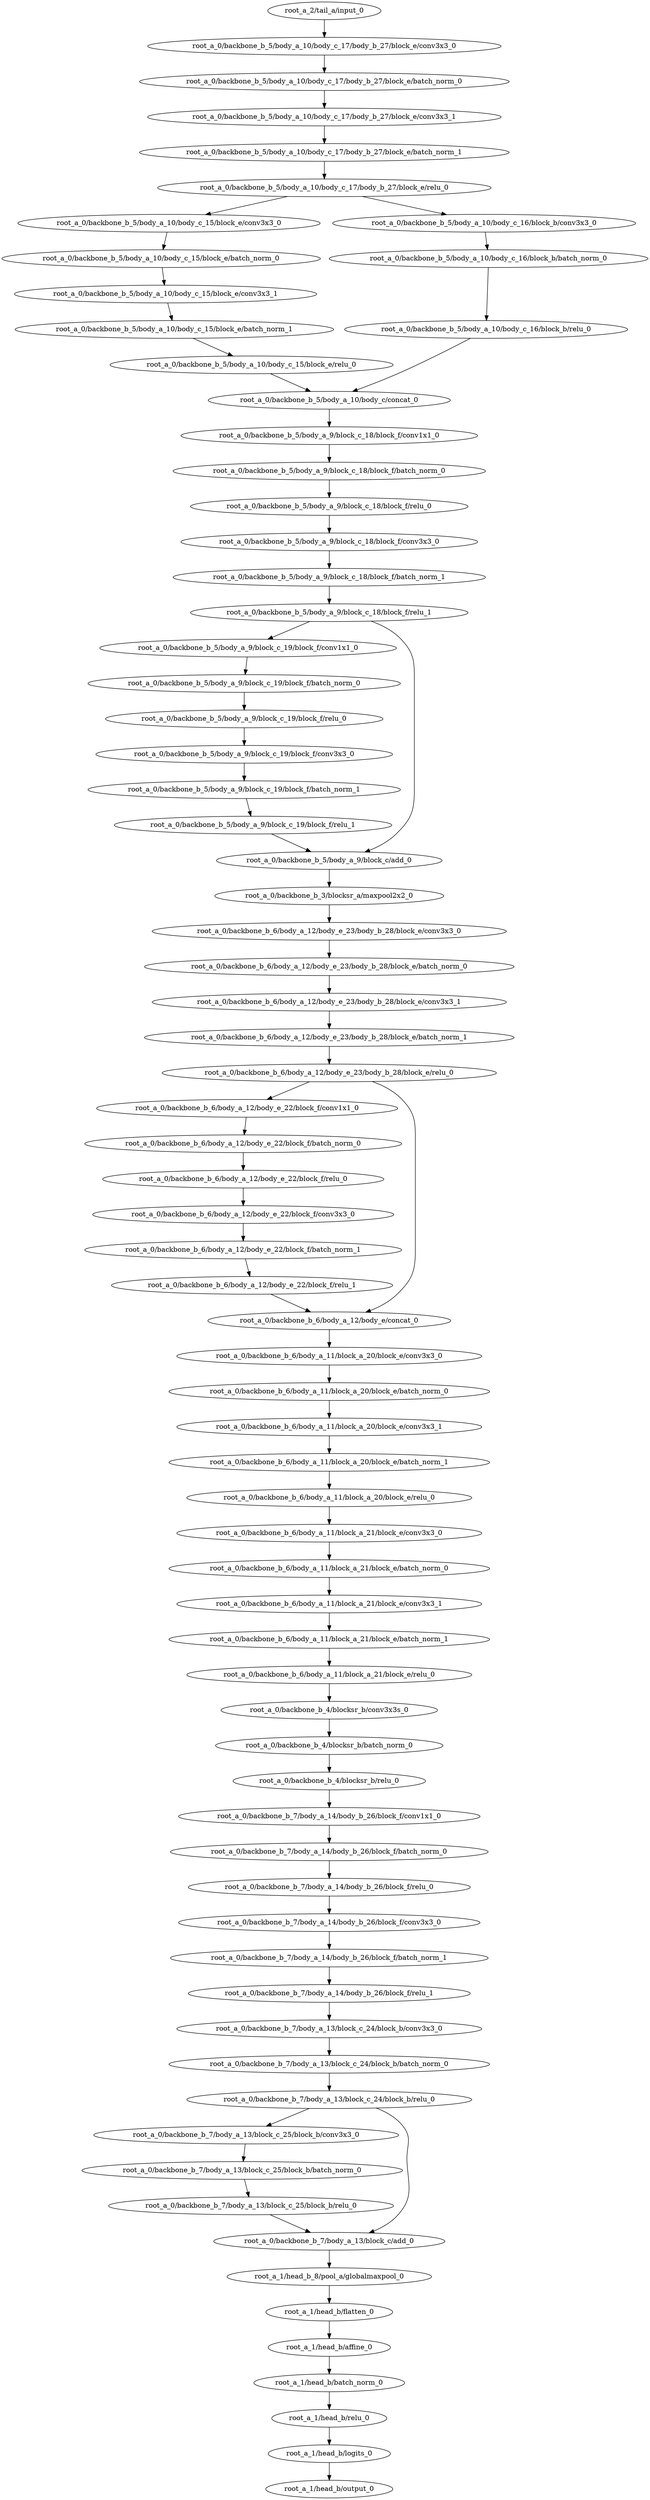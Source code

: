 digraph root_a {
	"root_a_2/tail_a/input_0"
	"root_a_0/backbone_b_5/body_a_10/body_c_17/body_b_27/block_e/conv3x3_0"
	"root_a_0/backbone_b_5/body_a_10/body_c_17/body_b_27/block_e/batch_norm_0"
	"root_a_0/backbone_b_5/body_a_10/body_c_17/body_b_27/block_e/conv3x3_1"
	"root_a_0/backbone_b_5/body_a_10/body_c_17/body_b_27/block_e/batch_norm_1"
	"root_a_0/backbone_b_5/body_a_10/body_c_17/body_b_27/block_e/relu_0"
	"root_a_0/backbone_b_5/body_a_10/body_c_15/block_e/conv3x3_0"
	"root_a_0/backbone_b_5/body_a_10/body_c_15/block_e/batch_norm_0"
	"root_a_0/backbone_b_5/body_a_10/body_c_15/block_e/conv3x3_1"
	"root_a_0/backbone_b_5/body_a_10/body_c_15/block_e/batch_norm_1"
	"root_a_0/backbone_b_5/body_a_10/body_c_15/block_e/relu_0"
	"root_a_0/backbone_b_5/body_a_10/body_c_16/block_b/conv3x3_0"
	"root_a_0/backbone_b_5/body_a_10/body_c_16/block_b/batch_norm_0"
	"root_a_0/backbone_b_5/body_a_10/body_c_16/block_b/relu_0"
	"root_a_0/backbone_b_5/body_a_10/body_c/concat_0"
	"root_a_0/backbone_b_5/body_a_9/block_c_18/block_f/conv1x1_0"
	"root_a_0/backbone_b_5/body_a_9/block_c_18/block_f/batch_norm_0"
	"root_a_0/backbone_b_5/body_a_9/block_c_18/block_f/relu_0"
	"root_a_0/backbone_b_5/body_a_9/block_c_18/block_f/conv3x3_0"
	"root_a_0/backbone_b_5/body_a_9/block_c_18/block_f/batch_norm_1"
	"root_a_0/backbone_b_5/body_a_9/block_c_18/block_f/relu_1"
	"root_a_0/backbone_b_5/body_a_9/block_c_19/block_f/conv1x1_0"
	"root_a_0/backbone_b_5/body_a_9/block_c_19/block_f/batch_norm_0"
	"root_a_0/backbone_b_5/body_a_9/block_c_19/block_f/relu_0"
	"root_a_0/backbone_b_5/body_a_9/block_c_19/block_f/conv3x3_0"
	"root_a_0/backbone_b_5/body_a_9/block_c_19/block_f/batch_norm_1"
	"root_a_0/backbone_b_5/body_a_9/block_c_19/block_f/relu_1"
	"root_a_0/backbone_b_5/body_a_9/block_c/add_0"
	"root_a_0/backbone_b_3/blocksr_a/maxpool2x2_0"
	"root_a_0/backbone_b_6/body_a_12/body_e_23/body_b_28/block_e/conv3x3_0"
	"root_a_0/backbone_b_6/body_a_12/body_e_23/body_b_28/block_e/batch_norm_0"
	"root_a_0/backbone_b_6/body_a_12/body_e_23/body_b_28/block_e/conv3x3_1"
	"root_a_0/backbone_b_6/body_a_12/body_e_23/body_b_28/block_e/batch_norm_1"
	"root_a_0/backbone_b_6/body_a_12/body_e_23/body_b_28/block_e/relu_0"
	"root_a_0/backbone_b_6/body_a_12/body_e_22/block_f/conv1x1_0"
	"root_a_0/backbone_b_6/body_a_12/body_e_22/block_f/batch_norm_0"
	"root_a_0/backbone_b_6/body_a_12/body_e_22/block_f/relu_0"
	"root_a_0/backbone_b_6/body_a_12/body_e_22/block_f/conv3x3_0"
	"root_a_0/backbone_b_6/body_a_12/body_e_22/block_f/batch_norm_1"
	"root_a_0/backbone_b_6/body_a_12/body_e_22/block_f/relu_1"
	"root_a_0/backbone_b_6/body_a_12/body_e/concat_0"
	"root_a_0/backbone_b_6/body_a_11/block_a_20/block_e/conv3x3_0"
	"root_a_0/backbone_b_6/body_a_11/block_a_20/block_e/batch_norm_0"
	"root_a_0/backbone_b_6/body_a_11/block_a_20/block_e/conv3x3_1"
	"root_a_0/backbone_b_6/body_a_11/block_a_20/block_e/batch_norm_1"
	"root_a_0/backbone_b_6/body_a_11/block_a_20/block_e/relu_0"
	"root_a_0/backbone_b_6/body_a_11/block_a_21/block_e/conv3x3_0"
	"root_a_0/backbone_b_6/body_a_11/block_a_21/block_e/batch_norm_0"
	"root_a_0/backbone_b_6/body_a_11/block_a_21/block_e/conv3x3_1"
	"root_a_0/backbone_b_6/body_a_11/block_a_21/block_e/batch_norm_1"
	"root_a_0/backbone_b_6/body_a_11/block_a_21/block_e/relu_0"
	"root_a_0/backbone_b_4/blocksr_b/conv3x3s_0"
	"root_a_0/backbone_b_4/blocksr_b/batch_norm_0"
	"root_a_0/backbone_b_4/blocksr_b/relu_0"
	"root_a_0/backbone_b_7/body_a_14/body_b_26/block_f/conv1x1_0"
	"root_a_0/backbone_b_7/body_a_14/body_b_26/block_f/batch_norm_0"
	"root_a_0/backbone_b_7/body_a_14/body_b_26/block_f/relu_0"
	"root_a_0/backbone_b_7/body_a_14/body_b_26/block_f/conv3x3_0"
	"root_a_0/backbone_b_7/body_a_14/body_b_26/block_f/batch_norm_1"
	"root_a_0/backbone_b_7/body_a_14/body_b_26/block_f/relu_1"
	"root_a_0/backbone_b_7/body_a_13/block_c_24/block_b/conv3x3_0"
	"root_a_0/backbone_b_7/body_a_13/block_c_24/block_b/batch_norm_0"
	"root_a_0/backbone_b_7/body_a_13/block_c_24/block_b/relu_0"
	"root_a_0/backbone_b_7/body_a_13/block_c_25/block_b/conv3x3_0"
	"root_a_0/backbone_b_7/body_a_13/block_c_25/block_b/batch_norm_0"
	"root_a_0/backbone_b_7/body_a_13/block_c_25/block_b/relu_0"
	"root_a_0/backbone_b_7/body_a_13/block_c/add_0"
	"root_a_1/head_b_8/pool_a/globalmaxpool_0"
	"root_a_1/head_b/flatten_0"
	"root_a_1/head_b/affine_0"
	"root_a_1/head_b/batch_norm_0"
	"root_a_1/head_b/relu_0"
	"root_a_1/head_b/logits_0"
	"root_a_1/head_b/output_0"

	"root_a_2/tail_a/input_0" -> "root_a_0/backbone_b_5/body_a_10/body_c_17/body_b_27/block_e/conv3x3_0"
	"root_a_0/backbone_b_5/body_a_10/body_c_17/body_b_27/block_e/conv3x3_0" -> "root_a_0/backbone_b_5/body_a_10/body_c_17/body_b_27/block_e/batch_norm_0"
	"root_a_0/backbone_b_5/body_a_10/body_c_17/body_b_27/block_e/batch_norm_0" -> "root_a_0/backbone_b_5/body_a_10/body_c_17/body_b_27/block_e/conv3x3_1"
	"root_a_0/backbone_b_5/body_a_10/body_c_17/body_b_27/block_e/conv3x3_1" -> "root_a_0/backbone_b_5/body_a_10/body_c_17/body_b_27/block_e/batch_norm_1"
	"root_a_0/backbone_b_5/body_a_10/body_c_17/body_b_27/block_e/batch_norm_1" -> "root_a_0/backbone_b_5/body_a_10/body_c_17/body_b_27/block_e/relu_0"
	"root_a_0/backbone_b_5/body_a_10/body_c_17/body_b_27/block_e/relu_0" -> "root_a_0/backbone_b_5/body_a_10/body_c_15/block_e/conv3x3_0"
	"root_a_0/backbone_b_5/body_a_10/body_c_15/block_e/conv3x3_0" -> "root_a_0/backbone_b_5/body_a_10/body_c_15/block_e/batch_norm_0"
	"root_a_0/backbone_b_5/body_a_10/body_c_15/block_e/batch_norm_0" -> "root_a_0/backbone_b_5/body_a_10/body_c_15/block_e/conv3x3_1"
	"root_a_0/backbone_b_5/body_a_10/body_c_15/block_e/conv3x3_1" -> "root_a_0/backbone_b_5/body_a_10/body_c_15/block_e/batch_norm_1"
	"root_a_0/backbone_b_5/body_a_10/body_c_15/block_e/batch_norm_1" -> "root_a_0/backbone_b_5/body_a_10/body_c_15/block_e/relu_0"
	"root_a_0/backbone_b_5/body_a_10/body_c_17/body_b_27/block_e/relu_0" -> "root_a_0/backbone_b_5/body_a_10/body_c_16/block_b/conv3x3_0"
	"root_a_0/backbone_b_5/body_a_10/body_c_16/block_b/conv3x3_0" -> "root_a_0/backbone_b_5/body_a_10/body_c_16/block_b/batch_norm_0"
	"root_a_0/backbone_b_5/body_a_10/body_c_16/block_b/batch_norm_0" -> "root_a_0/backbone_b_5/body_a_10/body_c_16/block_b/relu_0"
	"root_a_0/backbone_b_5/body_a_10/body_c_15/block_e/relu_0" -> "root_a_0/backbone_b_5/body_a_10/body_c/concat_0"
	"root_a_0/backbone_b_5/body_a_10/body_c_16/block_b/relu_0" -> "root_a_0/backbone_b_5/body_a_10/body_c/concat_0"
	"root_a_0/backbone_b_5/body_a_10/body_c/concat_0" -> "root_a_0/backbone_b_5/body_a_9/block_c_18/block_f/conv1x1_0"
	"root_a_0/backbone_b_5/body_a_9/block_c_18/block_f/conv1x1_0" -> "root_a_0/backbone_b_5/body_a_9/block_c_18/block_f/batch_norm_0"
	"root_a_0/backbone_b_5/body_a_9/block_c_18/block_f/batch_norm_0" -> "root_a_0/backbone_b_5/body_a_9/block_c_18/block_f/relu_0"
	"root_a_0/backbone_b_5/body_a_9/block_c_18/block_f/relu_0" -> "root_a_0/backbone_b_5/body_a_9/block_c_18/block_f/conv3x3_0"
	"root_a_0/backbone_b_5/body_a_9/block_c_18/block_f/conv3x3_0" -> "root_a_0/backbone_b_5/body_a_9/block_c_18/block_f/batch_norm_1"
	"root_a_0/backbone_b_5/body_a_9/block_c_18/block_f/batch_norm_1" -> "root_a_0/backbone_b_5/body_a_9/block_c_18/block_f/relu_1"
	"root_a_0/backbone_b_5/body_a_9/block_c_18/block_f/relu_1" -> "root_a_0/backbone_b_5/body_a_9/block_c_19/block_f/conv1x1_0"
	"root_a_0/backbone_b_5/body_a_9/block_c_19/block_f/conv1x1_0" -> "root_a_0/backbone_b_5/body_a_9/block_c_19/block_f/batch_norm_0"
	"root_a_0/backbone_b_5/body_a_9/block_c_19/block_f/batch_norm_0" -> "root_a_0/backbone_b_5/body_a_9/block_c_19/block_f/relu_0"
	"root_a_0/backbone_b_5/body_a_9/block_c_19/block_f/relu_0" -> "root_a_0/backbone_b_5/body_a_9/block_c_19/block_f/conv3x3_0"
	"root_a_0/backbone_b_5/body_a_9/block_c_19/block_f/conv3x3_0" -> "root_a_0/backbone_b_5/body_a_9/block_c_19/block_f/batch_norm_1"
	"root_a_0/backbone_b_5/body_a_9/block_c_19/block_f/batch_norm_1" -> "root_a_0/backbone_b_5/body_a_9/block_c_19/block_f/relu_1"
	"root_a_0/backbone_b_5/body_a_9/block_c_19/block_f/relu_1" -> "root_a_0/backbone_b_5/body_a_9/block_c/add_0"
	"root_a_0/backbone_b_5/body_a_9/block_c_18/block_f/relu_1" -> "root_a_0/backbone_b_5/body_a_9/block_c/add_0"
	"root_a_0/backbone_b_5/body_a_9/block_c/add_0" -> "root_a_0/backbone_b_3/blocksr_a/maxpool2x2_0"
	"root_a_0/backbone_b_3/blocksr_a/maxpool2x2_0" -> "root_a_0/backbone_b_6/body_a_12/body_e_23/body_b_28/block_e/conv3x3_0"
	"root_a_0/backbone_b_6/body_a_12/body_e_23/body_b_28/block_e/conv3x3_0" -> "root_a_0/backbone_b_6/body_a_12/body_e_23/body_b_28/block_e/batch_norm_0"
	"root_a_0/backbone_b_6/body_a_12/body_e_23/body_b_28/block_e/batch_norm_0" -> "root_a_0/backbone_b_6/body_a_12/body_e_23/body_b_28/block_e/conv3x3_1"
	"root_a_0/backbone_b_6/body_a_12/body_e_23/body_b_28/block_e/conv3x3_1" -> "root_a_0/backbone_b_6/body_a_12/body_e_23/body_b_28/block_e/batch_norm_1"
	"root_a_0/backbone_b_6/body_a_12/body_e_23/body_b_28/block_e/batch_norm_1" -> "root_a_0/backbone_b_6/body_a_12/body_e_23/body_b_28/block_e/relu_0"
	"root_a_0/backbone_b_6/body_a_12/body_e_23/body_b_28/block_e/relu_0" -> "root_a_0/backbone_b_6/body_a_12/body_e_22/block_f/conv1x1_0"
	"root_a_0/backbone_b_6/body_a_12/body_e_22/block_f/conv1x1_0" -> "root_a_0/backbone_b_6/body_a_12/body_e_22/block_f/batch_norm_0"
	"root_a_0/backbone_b_6/body_a_12/body_e_22/block_f/batch_norm_0" -> "root_a_0/backbone_b_6/body_a_12/body_e_22/block_f/relu_0"
	"root_a_0/backbone_b_6/body_a_12/body_e_22/block_f/relu_0" -> "root_a_0/backbone_b_6/body_a_12/body_e_22/block_f/conv3x3_0"
	"root_a_0/backbone_b_6/body_a_12/body_e_22/block_f/conv3x3_0" -> "root_a_0/backbone_b_6/body_a_12/body_e_22/block_f/batch_norm_1"
	"root_a_0/backbone_b_6/body_a_12/body_e_22/block_f/batch_norm_1" -> "root_a_0/backbone_b_6/body_a_12/body_e_22/block_f/relu_1"
	"root_a_0/backbone_b_6/body_a_12/body_e_22/block_f/relu_1" -> "root_a_0/backbone_b_6/body_a_12/body_e/concat_0"
	"root_a_0/backbone_b_6/body_a_12/body_e_23/body_b_28/block_e/relu_0" -> "root_a_0/backbone_b_6/body_a_12/body_e/concat_0"
	"root_a_0/backbone_b_6/body_a_12/body_e/concat_0" -> "root_a_0/backbone_b_6/body_a_11/block_a_20/block_e/conv3x3_0"
	"root_a_0/backbone_b_6/body_a_11/block_a_20/block_e/conv3x3_0" -> "root_a_0/backbone_b_6/body_a_11/block_a_20/block_e/batch_norm_0"
	"root_a_0/backbone_b_6/body_a_11/block_a_20/block_e/batch_norm_0" -> "root_a_0/backbone_b_6/body_a_11/block_a_20/block_e/conv3x3_1"
	"root_a_0/backbone_b_6/body_a_11/block_a_20/block_e/conv3x3_1" -> "root_a_0/backbone_b_6/body_a_11/block_a_20/block_e/batch_norm_1"
	"root_a_0/backbone_b_6/body_a_11/block_a_20/block_e/batch_norm_1" -> "root_a_0/backbone_b_6/body_a_11/block_a_20/block_e/relu_0"
	"root_a_0/backbone_b_6/body_a_11/block_a_20/block_e/relu_0" -> "root_a_0/backbone_b_6/body_a_11/block_a_21/block_e/conv3x3_0"
	"root_a_0/backbone_b_6/body_a_11/block_a_21/block_e/conv3x3_0" -> "root_a_0/backbone_b_6/body_a_11/block_a_21/block_e/batch_norm_0"
	"root_a_0/backbone_b_6/body_a_11/block_a_21/block_e/batch_norm_0" -> "root_a_0/backbone_b_6/body_a_11/block_a_21/block_e/conv3x3_1"
	"root_a_0/backbone_b_6/body_a_11/block_a_21/block_e/conv3x3_1" -> "root_a_0/backbone_b_6/body_a_11/block_a_21/block_e/batch_norm_1"
	"root_a_0/backbone_b_6/body_a_11/block_a_21/block_e/batch_norm_1" -> "root_a_0/backbone_b_6/body_a_11/block_a_21/block_e/relu_0"
	"root_a_0/backbone_b_6/body_a_11/block_a_21/block_e/relu_0" -> "root_a_0/backbone_b_4/blocksr_b/conv3x3s_0"
	"root_a_0/backbone_b_4/blocksr_b/conv3x3s_0" -> "root_a_0/backbone_b_4/blocksr_b/batch_norm_0"
	"root_a_0/backbone_b_4/blocksr_b/batch_norm_0" -> "root_a_0/backbone_b_4/blocksr_b/relu_0"
	"root_a_0/backbone_b_4/blocksr_b/relu_0" -> "root_a_0/backbone_b_7/body_a_14/body_b_26/block_f/conv1x1_0"
	"root_a_0/backbone_b_7/body_a_14/body_b_26/block_f/conv1x1_0" -> "root_a_0/backbone_b_7/body_a_14/body_b_26/block_f/batch_norm_0"
	"root_a_0/backbone_b_7/body_a_14/body_b_26/block_f/batch_norm_0" -> "root_a_0/backbone_b_7/body_a_14/body_b_26/block_f/relu_0"
	"root_a_0/backbone_b_7/body_a_14/body_b_26/block_f/relu_0" -> "root_a_0/backbone_b_7/body_a_14/body_b_26/block_f/conv3x3_0"
	"root_a_0/backbone_b_7/body_a_14/body_b_26/block_f/conv3x3_0" -> "root_a_0/backbone_b_7/body_a_14/body_b_26/block_f/batch_norm_1"
	"root_a_0/backbone_b_7/body_a_14/body_b_26/block_f/batch_norm_1" -> "root_a_0/backbone_b_7/body_a_14/body_b_26/block_f/relu_1"
	"root_a_0/backbone_b_7/body_a_14/body_b_26/block_f/relu_1" -> "root_a_0/backbone_b_7/body_a_13/block_c_24/block_b/conv3x3_0"
	"root_a_0/backbone_b_7/body_a_13/block_c_24/block_b/conv3x3_0" -> "root_a_0/backbone_b_7/body_a_13/block_c_24/block_b/batch_norm_0"
	"root_a_0/backbone_b_7/body_a_13/block_c_24/block_b/batch_norm_0" -> "root_a_0/backbone_b_7/body_a_13/block_c_24/block_b/relu_0"
	"root_a_0/backbone_b_7/body_a_13/block_c_24/block_b/relu_0" -> "root_a_0/backbone_b_7/body_a_13/block_c_25/block_b/conv3x3_0"
	"root_a_0/backbone_b_7/body_a_13/block_c_25/block_b/conv3x3_0" -> "root_a_0/backbone_b_7/body_a_13/block_c_25/block_b/batch_norm_0"
	"root_a_0/backbone_b_7/body_a_13/block_c_25/block_b/batch_norm_0" -> "root_a_0/backbone_b_7/body_a_13/block_c_25/block_b/relu_0"
	"root_a_0/backbone_b_7/body_a_13/block_c_25/block_b/relu_0" -> "root_a_0/backbone_b_7/body_a_13/block_c/add_0"
	"root_a_0/backbone_b_7/body_a_13/block_c_24/block_b/relu_0" -> "root_a_0/backbone_b_7/body_a_13/block_c/add_0"
	"root_a_0/backbone_b_7/body_a_13/block_c/add_0" -> "root_a_1/head_b_8/pool_a/globalmaxpool_0"
	"root_a_1/head_b_8/pool_a/globalmaxpool_0" -> "root_a_1/head_b/flatten_0"
	"root_a_1/head_b/flatten_0" -> "root_a_1/head_b/affine_0"
	"root_a_1/head_b/affine_0" -> "root_a_1/head_b/batch_norm_0"
	"root_a_1/head_b/batch_norm_0" -> "root_a_1/head_b/relu_0"
	"root_a_1/head_b/relu_0" -> "root_a_1/head_b/logits_0"
	"root_a_1/head_b/logits_0" -> "root_a_1/head_b/output_0"

}